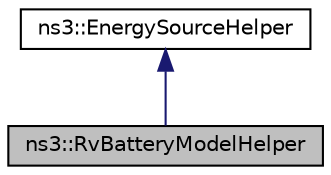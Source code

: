 digraph "ns3::RvBatteryModelHelper"
{
 // LATEX_PDF_SIZE
  edge [fontname="Helvetica",fontsize="10",labelfontname="Helvetica",labelfontsize="10"];
  node [fontname="Helvetica",fontsize="10",shape=record];
  Node1 [label="ns3::RvBatteryModelHelper",height=0.2,width=0.4,color="black", fillcolor="grey75", style="filled", fontcolor="black",tooltip="Creates a RvBatteryModel object."];
  Node2 -> Node1 [dir="back",color="midnightblue",fontsize="10",style="solid",fontname="Helvetica"];
  Node2 [label="ns3::EnergySourceHelper",height=0.2,width=0.4,color="black", fillcolor="white", style="filled",URL="$classns3_1_1_energy_source_helper.html",tooltip="Creates EnergySource objects."];
}
